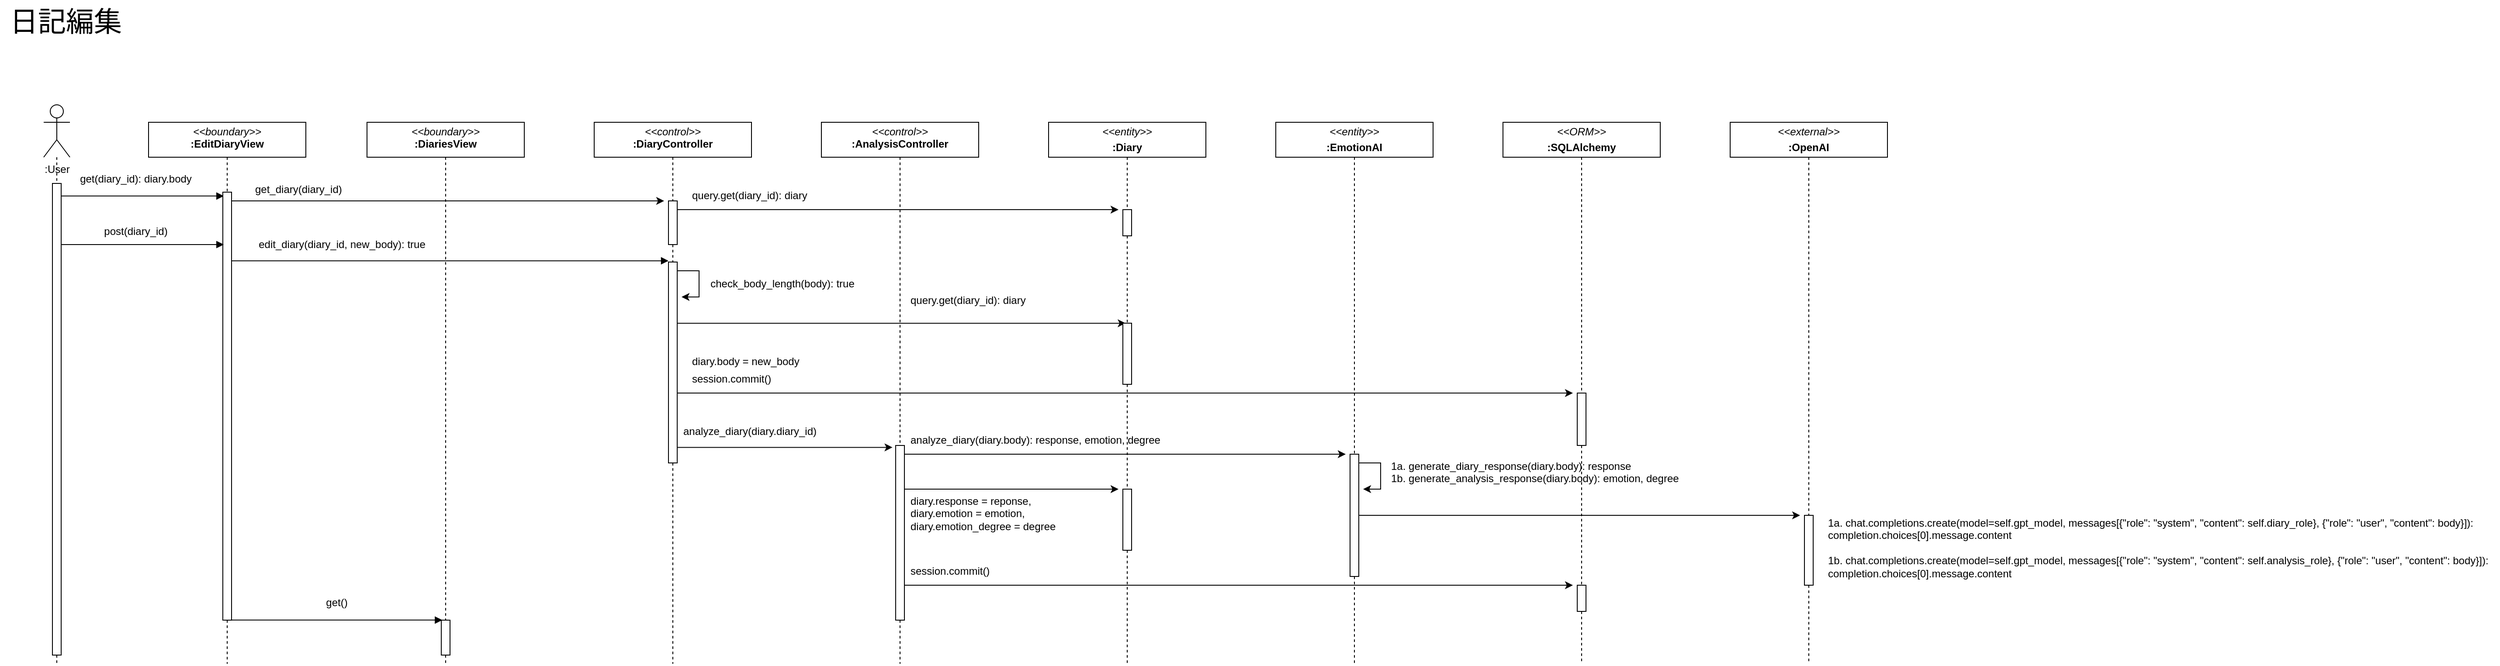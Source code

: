 <mxfile scale="5" border="10">
    <diagram id="Jwi4ZK6NefV9GYiuC1eN" name="基本フロー">
        <mxGraphModel dx="1444" dy="2579" grid="1" gridSize="10" guides="1" tooltips="1" connect="1" arrows="1" fold="1" page="1" pageScale="1" pageWidth="1169" pageHeight="827" background="#ffffff" math="0" shadow="0">
            <root>
                <mxCell id="0"/>
                <mxCell id="1" parent="0"/>
                <mxCell id="72" style="edgeStyle=none;html=1;endArrow=none;endFill=0;dashed=1;startArrow=none;" parent="1" source="81" edge="1">
                    <mxGeometry relative="1" as="geometry">
                        <mxPoint x="270" y="-880" as="targetPoint"/>
                    </mxGeometry>
                </mxCell>
                <mxCell id="38" value="&lt;p style=&quot;margin:0px;margin-top:4px;text-align:center;&quot;&gt;&lt;i&gt;&amp;lt;&amp;lt;boundary&amp;gt;&amp;gt;&lt;/i&gt;&lt;br&gt;&lt;b&gt;:EditDiaryView&lt;/b&gt;&lt;/p&gt;" style="verticalAlign=top;align=left;overflow=fill;fontSize=12;fontFamily=Helvetica;html=1;" parent="1" vertex="1">
                    <mxGeometry x="180" y="-1500" width="180" height="40" as="geometry"/>
                </mxCell>
                <mxCell id="73" style="edgeStyle=none;html=1;dashed=1;endArrow=none;endFill=0;startArrow=none;" parent="1" source="84" edge="1">
                    <mxGeometry relative="1" as="geometry">
                        <mxPoint x="520" y="-880" as="targetPoint"/>
                    </mxGeometry>
                </mxCell>
                <mxCell id="40" value="&lt;p style=&quot;margin:0px;margin-top:4px;text-align:center;&quot;&gt;&lt;i&gt;&amp;lt;&amp;lt;boundary&amp;gt;&amp;gt;&lt;/i&gt;&lt;br&gt;&lt;b&gt;:DiariesView&lt;/b&gt;&lt;/p&gt;" style="verticalAlign=top;align=left;overflow=fill;fontSize=12;fontFamily=Helvetica;html=1;" parent="1" vertex="1">
                    <mxGeometry x="430" y="-1500" width="180" height="40" as="geometry"/>
                </mxCell>
                <mxCell id="76" style="edgeStyle=none;html=1;dashed=1;endArrow=none;endFill=0;startArrow=none;" parent="1" source="78" edge="1">
                    <mxGeometry relative="1" as="geometry">
                        <mxPoint x="75.0" y="-880" as="targetPoint"/>
                    </mxGeometry>
                </mxCell>
                <mxCell id="52" value=":User" style="shape=umlActor;verticalLabelPosition=bottom;verticalAlign=top;html=1;outlineConnect=0;" parent="1" vertex="1">
                    <mxGeometry x="60" y="-1520" width="30" height="60" as="geometry"/>
                </mxCell>
                <mxCell id="74" style="edgeStyle=none;html=1;dashed=1;endArrow=none;endFill=0;startArrow=none;" parent="1" source="86" edge="1">
                    <mxGeometry relative="1" as="geometry">
                        <mxPoint x="780" y="-880" as="targetPoint"/>
                    </mxGeometry>
                </mxCell>
                <mxCell id="57" value="&lt;p style=&quot;margin:0px;margin-top:4px;text-align:center;&quot;&gt;&lt;i&gt;&amp;lt;&amp;lt;control&amp;gt;&amp;gt;&lt;/i&gt;&lt;br&gt;&lt;b&gt;:DiaryController&lt;/b&gt;&lt;/p&gt;" style="verticalAlign=top;align=left;overflow=fill;fontSize=12;fontFamily=Helvetica;html=1;" parent="1" vertex="1">
                    <mxGeometry x="690" y="-1500" width="180" height="40" as="geometry"/>
                </mxCell>
                <mxCell id="79" value="" style="edgeStyle=none;html=1;dashed=1;endArrow=none;endFill=0;" parent="1" source="52" target="78" edge="1">
                    <mxGeometry relative="1" as="geometry">
                        <mxPoint x="75.0" y="-880" as="targetPoint"/>
                        <mxPoint x="75" y="-1460" as="sourcePoint"/>
                    </mxGeometry>
                </mxCell>
                <mxCell id="89" style="edgeStyle=none;html=1;entryX=0.114;entryY=0.009;entryDx=0;entryDy=0;entryPerimeter=0;endArrow=block;endFill=1;" parent="1" source="78" target="81" edge="1">
                    <mxGeometry relative="1" as="geometry"/>
                </mxCell>
                <mxCell id="78" value="" style="html=1;points=[];perimeter=orthogonalPerimeter;" parent="1" vertex="1">
                    <mxGeometry x="70" y="-1430" width="10" height="540" as="geometry"/>
                </mxCell>
                <mxCell id="82" value="" style="edgeStyle=none;html=1;endArrow=none;endFill=0;dashed=1;" parent="1" source="38" target="81" edge="1">
                    <mxGeometry relative="1" as="geometry">
                        <mxPoint x="270" y="-880" as="targetPoint"/>
                        <mxPoint x="270" y="-1460" as="sourcePoint"/>
                    </mxGeometry>
                </mxCell>
                <mxCell id="90" style="edgeStyle=none;html=1;entryX=0;entryY=-0.006;entryDx=0;entryDy=0;entryPerimeter=0;endArrow=block;endFill=1;" parent="1" source="81" target="86" edge="1">
                    <mxGeometry relative="1" as="geometry"/>
                </mxCell>
                <mxCell id="107" style="edgeStyle=none;html=1;entryX=0.117;entryY=-0.003;entryDx=0;entryDy=0;entryPerimeter=0;endArrow=block;endFill=1;" parent="1" source="81" target="84" edge="1">
                    <mxGeometry relative="1" as="geometry"/>
                </mxCell>
                <mxCell id="158" style="edgeStyle=none;html=1;" parent="1" source="81" edge="1">
                    <mxGeometry relative="1" as="geometry">
                        <mxPoint x="770" y="-1410" as="targetPoint"/>
                    </mxGeometry>
                </mxCell>
                <mxCell id="81" value="" style="html=1;points=[];perimeter=orthogonalPerimeter;" parent="1" vertex="1">
                    <mxGeometry x="265" y="-1420" width="10" height="490" as="geometry"/>
                </mxCell>
                <mxCell id="83" value="" style="edgeStyle=none;html=1;dashed=1;endArrow=none;endFill=0;" parent="1" source="40" target="84" edge="1">
                    <mxGeometry relative="1" as="geometry">
                        <mxPoint x="520" y="-880.0" as="targetPoint"/>
                        <mxPoint x="520" y="-1460" as="sourcePoint"/>
                    </mxGeometry>
                </mxCell>
                <mxCell id="84" value="" style="html=1;points=[];perimeter=orthogonalPerimeter;" parent="1" vertex="1">
                    <mxGeometry x="515" y="-930" width="10" height="40" as="geometry"/>
                </mxCell>
                <mxCell id="85" value="" style="edgeStyle=none;html=1;dashed=1;endArrow=none;endFill=0;startArrow=none;" parent="1" source="156" target="86" edge="1">
                    <mxGeometry relative="1" as="geometry">
                        <mxPoint x="780" y="-880" as="targetPoint"/>
                        <mxPoint x="780" y="-1460" as="sourcePoint"/>
                    </mxGeometry>
                </mxCell>
                <mxCell id="122" style="edgeStyle=none;html=1;entryX=0.317;entryY=0.001;entryDx=0;entryDy=0;entryPerimeter=0;" parent="1" source="86" target="120" edge="1">
                    <mxGeometry relative="1" as="geometry"/>
                </mxCell>
                <mxCell id="128" style="edgeStyle=none;html=1;" parent="1" source="86" edge="1">
                    <mxGeometry relative="1" as="geometry">
                        <mxPoint x="1810" y="-1190" as="targetPoint"/>
                    </mxGeometry>
                </mxCell>
                <mxCell id="134" style="edgeStyle=none;html=1;entryX=-0.369;entryY=0.011;entryDx=0;entryDy=0;entryPerimeter=0;" parent="1" source="86" target="132" edge="1">
                    <mxGeometry relative="1" as="geometry"/>
                </mxCell>
                <mxCell id="86" value="" style="html=1;points=[];perimeter=orthogonalPerimeter;" parent="1" vertex="1">
                    <mxGeometry x="775" y="-1340" width="10" height="230" as="geometry"/>
                </mxCell>
                <mxCell id="100" value="get(diary_id): diary.body" style="text;html=1;align=center;verticalAlign=middle;resizable=0;points=[];autosize=1;strokeColor=none;fillColor=none;" parent="1" vertex="1">
                    <mxGeometry x="90" y="-1450" width="150" height="30" as="geometry"/>
                </mxCell>
                <mxCell id="101" style="edgeStyle=none;html=1;entryX=0.114;entryY=0.009;entryDx=0;entryDy=0;entryPerimeter=0;endArrow=block;endFill=1;" parent="1" edge="1">
                    <mxGeometry relative="1" as="geometry">
                        <mxPoint x="80" y="-1360" as="sourcePoint"/>
                        <mxPoint x="266.14" y="-1360" as="targetPoint"/>
                    </mxGeometry>
                </mxCell>
                <mxCell id="102" value="post(diary_id)" style="text;html=1;align=center;verticalAlign=middle;resizable=0;points=[];autosize=1;strokeColor=none;fillColor=none;" parent="1" vertex="1">
                    <mxGeometry x="115" y="-1390" width="100" height="30" as="geometry"/>
                </mxCell>
                <mxCell id="103" value="edit_diary(diary_id, new_body): true" style="text;html=1;align=center;verticalAlign=middle;resizable=0;points=[];autosize=1;strokeColor=none;fillColor=none;" parent="1" vertex="1">
                    <mxGeometry x="296" y="-1375" width="210" height="30" as="geometry"/>
                </mxCell>
                <mxCell id="108" value="get()" style="text;html=1;align=center;verticalAlign=middle;resizable=0;points=[];autosize=1;strokeColor=none;fillColor=none;" parent="1" vertex="1">
                    <mxGeometry x="370" y="-965" width="50" height="30" as="geometry"/>
                </mxCell>
                <mxCell id="109" value="&lt;p style=&quot;margin:0px;margin-top:4px;text-align:center;&quot;&gt;&lt;i&gt;&amp;lt;&amp;lt;control&amp;gt;&amp;gt;&lt;/i&gt;&lt;br&gt;&lt;b&gt;:AnalysisController&lt;/b&gt;&lt;/p&gt;" style="verticalAlign=top;align=left;overflow=fill;fontSize=12;fontFamily=Helvetica;html=1;" parent="1" vertex="1">
                    <mxGeometry x="950" y="-1500" width="180" height="40" as="geometry"/>
                </mxCell>
                <mxCell id="110" value="&lt;p style=&quot;margin:0px;margin-top:4px;text-align:center;&quot;&gt;&lt;i&gt;&amp;lt;&amp;lt;entity&lt;/i&gt;&lt;i style=&quot;background-color: initial;&quot;&gt;&amp;gt;&amp;gt;&lt;/i&gt;&lt;/p&gt;&lt;p style=&quot;margin:0px;margin-top:4px;text-align:center;&quot;&gt;&lt;b&gt;:Diary&lt;/b&gt;&lt;/p&gt;" style="verticalAlign=top;align=left;overflow=fill;fontSize=12;fontFamily=Helvetica;html=1;" parent="1" vertex="1">
                    <mxGeometry x="1210" y="-1500" width="180" height="40" as="geometry"/>
                </mxCell>
                <mxCell id="111" value="&lt;p style=&quot;margin:0px;margin-top:4px;text-align:center;&quot;&gt;&lt;i&gt;&amp;lt;&amp;lt;entity&lt;/i&gt;&lt;i style=&quot;background-color: initial;&quot;&gt;&amp;gt;&amp;gt;&lt;/i&gt;&lt;/p&gt;&lt;p style=&quot;margin:0px;margin-top:4px;text-align:center;&quot;&gt;&lt;b&gt;:EmotionAI&lt;/b&gt;&lt;/p&gt;" style="verticalAlign=top;align=left;overflow=fill;fontSize=12;fontFamily=Helvetica;html=1;" parent="1" vertex="1">
                    <mxGeometry x="1470" y="-1500" width="180" height="40" as="geometry"/>
                </mxCell>
                <mxCell id="112" value="" style="edgeStyle=none;html=1;dashed=1;endArrow=none;endFill=0;exitX=0.5;exitY=1;exitDx=0;exitDy=0;startArrow=none;" parent="1" source="132" edge="1">
                    <mxGeometry relative="1" as="geometry">
                        <mxPoint x="1040" y="-880" as="targetPoint"/>
                        <mxPoint x="1040.0" y="-1440" as="sourcePoint"/>
                    </mxGeometry>
                </mxCell>
                <mxCell id="113" value="" style="edgeStyle=none;html=1;dashed=1;endArrow=none;endFill=0;exitX=0.5;exitY=1;exitDx=0;exitDy=0;startArrow=none;" parent="1" source="147" edge="1">
                    <mxGeometry relative="1" as="geometry">
                        <mxPoint x="1300" y="-880" as="targetPoint"/>
                        <mxPoint x="1310" y="-1430" as="sourcePoint"/>
                    </mxGeometry>
                </mxCell>
                <mxCell id="114" value="" style="edgeStyle=none;html=1;dashed=1;endArrow=none;endFill=0;exitX=0.5;exitY=1;exitDx=0;exitDy=0;startArrow=none;" parent="1" source="136" edge="1">
                    <mxGeometry relative="1" as="geometry">
                        <mxPoint x="1560" y="-880" as="targetPoint"/>
                        <mxPoint x="1540" y="-1400" as="sourcePoint"/>
                    </mxGeometry>
                </mxCell>
                <mxCell id="115" value="&lt;p style=&quot;margin:0px;margin-top:4px;text-align:center;&quot;&gt;&lt;i&gt;&amp;lt;&amp;lt;external&lt;/i&gt;&lt;i style=&quot;background-color: initial;&quot;&gt;&amp;gt;&amp;gt;&lt;/i&gt;&lt;/p&gt;&lt;p style=&quot;margin:0px;margin-top:4px;text-align:center;&quot;&gt;&lt;b&gt;:OpenAI&lt;/b&gt;&lt;/p&gt;" style="verticalAlign=top;align=left;overflow=fill;fontSize=12;fontFamily=Helvetica;html=1;" parent="1" vertex="1">
                    <mxGeometry x="1990" y="-1500" width="180" height="40" as="geometry"/>
                </mxCell>
                <mxCell id="116" value="" style="edgeStyle=none;html=1;dashed=1;endArrow=none;endFill=0;exitX=0.5;exitY=1;exitDx=0;exitDy=0;startArrow=none;" parent="1" source="151" edge="1">
                    <mxGeometry relative="1" as="geometry">
                        <mxPoint x="1820" y="-880" as="targetPoint"/>
                        <mxPoint x="1770" y="-1420" as="sourcePoint"/>
                    </mxGeometry>
                </mxCell>
                <mxCell id="117" value="&lt;p style=&quot;margin:0px;margin-top:4px;text-align:center;&quot;&gt;&lt;i&gt;&amp;lt;&amp;lt;ORM&lt;/i&gt;&lt;i style=&quot;background-color: initial;&quot;&gt;&amp;gt;&amp;gt;&lt;/i&gt;&lt;/p&gt;&lt;p style=&quot;margin:0px;margin-top:4px;text-align:center;&quot;&gt;&lt;b&gt;:SQLAlchemy&lt;/b&gt;&lt;/p&gt;" style="verticalAlign=top;align=left;overflow=fill;fontSize=12;fontFamily=Helvetica;html=1;" parent="1" vertex="1">
                    <mxGeometry x="1730" y="-1500" width="180" height="40" as="geometry"/>
                </mxCell>
                <mxCell id="119" value="" style="edgeStyle=none;html=1;dashed=1;endArrow=none;endFill=0;exitX=0.5;exitY=1;exitDx=0;exitDy=0;startArrow=none;" parent="1" source="140" edge="1">
                    <mxGeometry relative="1" as="geometry">
                        <mxPoint x="2080" y="-880" as="targetPoint"/>
                        <mxPoint x="2100" y="-1420" as="sourcePoint"/>
                    </mxGeometry>
                </mxCell>
                <mxCell id="121" value="" style="edgeStyle=none;html=1;dashed=1;endArrow=none;endFill=0;exitX=0.5;exitY=1;exitDx=0;exitDy=0;startArrow=none;" parent="1" source="160" target="120" edge="1">
                    <mxGeometry relative="1" as="geometry">
                        <mxPoint x="1300" y="-880" as="targetPoint"/>
                        <mxPoint x="1300" y="-1460" as="sourcePoint"/>
                    </mxGeometry>
                </mxCell>
                <mxCell id="120" value="" style="html=1;points=[];perimeter=orthogonalPerimeter;" parent="1" vertex="1">
                    <mxGeometry x="1295" y="-1270" width="10" height="70" as="geometry"/>
                </mxCell>
                <mxCell id="123" style="edgeStyle=none;html=1;endArrow=classic;endFill=1;rounded=0;" parent="1" edge="1">
                    <mxGeometry relative="1" as="geometry">
                        <mxPoint x="790" y="-1300" as="targetPoint"/>
                        <Array as="points">
                            <mxPoint x="810" y="-1330"/>
                            <mxPoint x="810" y="-1300"/>
                        </Array>
                        <mxPoint x="785" y="-1330" as="sourcePoint"/>
                    </mxGeometry>
                </mxCell>
                <mxCell id="124" value="check_body_length(body): true" style="text;html=1;align=center;verticalAlign=middle;resizable=0;points=[];autosize=1;strokeColor=none;fillColor=none;" parent="1" vertex="1">
                    <mxGeometry x="810" y="-1330" width="190" height="30" as="geometry"/>
                </mxCell>
                <mxCell id="125" value="query.get(diary_id): diary" style="text;whiteSpace=wrap;html=1;" parent="1" vertex="1">
                    <mxGeometry x="1050" y="-1310" width="235" height="40" as="geometry"/>
                </mxCell>
                <mxCell id="127" value="" style="edgeStyle=none;html=1;dashed=1;endArrow=none;endFill=0;exitX=0.5;exitY=1;exitDx=0;exitDy=0;" parent="1" source="117" target="126" edge="1">
                    <mxGeometry relative="1" as="geometry">
                        <mxPoint x="1820" y="-880" as="targetPoint"/>
                        <mxPoint x="1820" y="-1460" as="sourcePoint"/>
                    </mxGeometry>
                </mxCell>
                <mxCell id="126" value="" style="html=1;points=[];perimeter=orthogonalPerimeter;" parent="1" vertex="1">
                    <mxGeometry x="1815" y="-1190" width="10" height="60" as="geometry"/>
                </mxCell>
                <mxCell id="131" value="session.commit()" style="text;whiteSpace=wrap;html=1;" parent="1" vertex="1">
                    <mxGeometry x="800" y="-1220" width="130" height="40" as="geometry"/>
                </mxCell>
                <mxCell id="133" value="" style="edgeStyle=none;html=1;dashed=1;endArrow=none;endFill=0;exitX=0.5;exitY=1;exitDx=0;exitDy=0;" parent="1" source="109" target="132" edge="1">
                    <mxGeometry relative="1" as="geometry">
                        <mxPoint x="1040" y="-880" as="targetPoint"/>
                        <mxPoint x="1040" y="-1460" as="sourcePoint"/>
                    </mxGeometry>
                </mxCell>
                <mxCell id="138" style="edgeStyle=none;html=1;" parent="1" source="132" edge="1">
                    <mxGeometry relative="1" as="geometry">
                        <mxPoint x="1550" y="-1120" as="targetPoint"/>
                    </mxGeometry>
                </mxCell>
                <mxCell id="149" style="edgeStyle=none;html=1;" parent="1" source="132" edge="1">
                    <mxGeometry relative="1" as="geometry">
                        <mxPoint x="1290" y="-1080" as="targetPoint"/>
                    </mxGeometry>
                </mxCell>
                <mxCell id="153" style="edgeStyle=none;html=1;" parent="1" source="132" edge="1">
                    <mxGeometry relative="1" as="geometry">
                        <mxPoint x="1810" y="-970" as="targetPoint"/>
                    </mxGeometry>
                </mxCell>
                <mxCell id="132" value="" style="html=1;points=[];perimeter=orthogonalPerimeter;" parent="1" vertex="1">
                    <mxGeometry x="1035" y="-1130" width="10" height="200" as="geometry"/>
                </mxCell>
                <mxCell id="135" value="analyze_diary(diary.diary_id)" style="text;whiteSpace=wrap;html=1;" parent="1" vertex="1">
                    <mxGeometry x="790" y="-1160" width="160" height="40" as="geometry"/>
                </mxCell>
                <mxCell id="137" value="" style="edgeStyle=none;html=1;dashed=1;endArrow=none;endFill=0;exitX=0.5;exitY=1;exitDx=0;exitDy=0;" parent="1" source="111" target="136" edge="1">
                    <mxGeometry relative="1" as="geometry">
                        <mxPoint x="1560" y="-880" as="targetPoint"/>
                        <mxPoint x="1560" y="-1460" as="sourcePoint"/>
                    </mxGeometry>
                </mxCell>
                <mxCell id="145" style="edgeStyle=none;html=1;" parent="1" source="136" edge="1">
                    <mxGeometry relative="1" as="geometry">
                        <mxPoint x="2070" y="-1050" as="targetPoint"/>
                    </mxGeometry>
                </mxCell>
                <mxCell id="136" value="" style="html=1;points=[];perimeter=orthogonalPerimeter;" parent="1" vertex="1">
                    <mxGeometry x="1555" y="-1120" width="10" height="140" as="geometry"/>
                </mxCell>
                <mxCell id="139" value="analyze_diary(diary.body): response, emotion, degree" style="text;whiteSpace=wrap;html=1;" parent="1" vertex="1">
                    <mxGeometry x="1050" y="-1150" width="310" height="40" as="geometry"/>
                </mxCell>
                <mxCell id="141" value="" style="edgeStyle=none;html=1;dashed=1;endArrow=none;endFill=0;exitX=0.5;exitY=1;exitDx=0;exitDy=0;" parent="1" source="115" target="140" edge="1">
                    <mxGeometry relative="1" as="geometry">
                        <mxPoint x="2080" y="-880" as="targetPoint"/>
                        <mxPoint x="2080" y="-1460" as="sourcePoint"/>
                    </mxGeometry>
                </mxCell>
                <mxCell id="140" value="" style="html=1;points=[];perimeter=orthogonalPerimeter;" parent="1" vertex="1">
                    <mxGeometry x="2075" y="-1050" width="10" height="80" as="geometry"/>
                </mxCell>
                <mxCell id="143" value="1a. generate_diary_response(diary.body): response&lt;br&gt;1b. generate_analysis_response(diary.body): emotion, degree" style="text;whiteSpace=wrap;html=1;" parent="1" vertex="1">
                    <mxGeometry x="1600" y="-1120" width="340" height="40" as="geometry"/>
                </mxCell>
                <mxCell id="144" style="edgeStyle=none;html=1;endArrow=classic;endFill=1;rounded=0;" parent="1" edge="1">
                    <mxGeometry relative="1" as="geometry">
                        <mxPoint x="1570" y="-1080" as="targetPoint"/>
                        <Array as="points">
                            <mxPoint x="1590" y="-1110"/>
                            <mxPoint x="1590" y="-1080"/>
                        </Array>
                        <mxPoint x="1565" y="-1110" as="sourcePoint"/>
                    </mxGeometry>
                </mxCell>
                <mxCell id="146" value="1a. chat.completions.create(model=self.gpt_model, messages[{&quot;role&quot;: &quot;system&quot;, &quot;content&quot;: self.diary_role}, {&quot;role&quot;: &quot;user&quot;, &quot;content&quot;: body}]):&amp;nbsp;&lt;br&gt;completion.choices[0].message.content&lt;br&gt;&lt;br&gt;1b. chat.completions.create(model=self.gpt_model, messages[{&quot;role&quot;: &quot;system&quot;, &quot;content&quot;: self.analysis_role}, {&quot;role&quot;: &quot;user&quot;, &quot;content&quot;: body}]):&amp;nbsp;&lt;br style=&quot;border-color: var(--border-color);&quot;&gt;completion.choices[0].message.content" style="text;whiteSpace=wrap;html=1;" parent="1" vertex="1">
                    <mxGeometry x="2100" y="-1055" width="770" height="120" as="geometry"/>
                </mxCell>
                <mxCell id="148" value="" style="edgeStyle=none;html=1;dashed=1;endArrow=none;endFill=0;exitX=0.5;exitY=1;exitDx=0;exitDy=0;startArrow=none;" parent="1" source="120" target="147" edge="1">
                    <mxGeometry relative="1" as="geometry">
                        <mxPoint x="1300" y="-880" as="targetPoint"/>
                        <mxPoint x="1300" y="-1200" as="sourcePoint"/>
                    </mxGeometry>
                </mxCell>
                <mxCell id="147" value="" style="html=1;points=[];perimeter=orthogonalPerimeter;" parent="1" vertex="1">
                    <mxGeometry x="1295" y="-1080" width="10" height="70" as="geometry"/>
                </mxCell>
                <mxCell id="150" value="diary.response = reponse, &lt;br&gt;diary.emotion = emotion, &lt;br&gt;diary.emotion_degree = degree" style="text;whiteSpace=wrap;html=1;" parent="1" vertex="1">
                    <mxGeometry x="1050" y="-1080" width="235" height="40" as="geometry"/>
                </mxCell>
                <mxCell id="152" value="" style="edgeStyle=none;html=1;dashed=1;endArrow=none;endFill=0;exitX=0.5;exitY=1;exitDx=0;exitDy=0;startArrow=none;" parent="1" source="126" target="151" edge="1">
                    <mxGeometry relative="1" as="geometry">
                        <mxPoint x="1820" y="-880" as="targetPoint"/>
                        <mxPoint x="1820" y="-1130" as="sourcePoint"/>
                    </mxGeometry>
                </mxCell>
                <mxCell id="151" value="" style="html=1;points=[];perimeter=orthogonalPerimeter;" parent="1" vertex="1">
                    <mxGeometry x="1815" y="-970" width="10" height="30" as="geometry"/>
                </mxCell>
                <mxCell id="154" value="session.commit()" style="text;whiteSpace=wrap;html=1;" parent="1" vertex="1">
                    <mxGeometry x="1050" y="-1000" width="130" height="40" as="geometry"/>
                </mxCell>
                <mxCell id="155" value="日記編集" style="text;html=1;align=center;verticalAlign=middle;resizable=0;points=[];autosize=1;strokeColor=none;fillColor=none;fontSize=32;" parent="1" vertex="1">
                    <mxGeometry x="10" y="-1640" width="150" height="50" as="geometry"/>
                </mxCell>
                <mxCell id="157" value="" style="edgeStyle=none;html=1;dashed=1;endArrow=none;endFill=0;" parent="1" source="57" target="156" edge="1">
                    <mxGeometry relative="1" as="geometry">
                        <mxPoint x="780" y="-1340" as="targetPoint"/>
                        <mxPoint x="780" y="-1460" as="sourcePoint"/>
                    </mxGeometry>
                </mxCell>
                <mxCell id="162" style="edgeStyle=none;html=1;" parent="1" source="156" edge="1">
                    <mxGeometry relative="1" as="geometry">
                        <mxPoint x="1290" y="-1400" as="targetPoint"/>
                    </mxGeometry>
                </mxCell>
                <mxCell id="156" value="" style="html=1;points=[];perimeter=orthogonalPerimeter;" parent="1" vertex="1">
                    <mxGeometry x="775" y="-1410" width="10" height="50" as="geometry"/>
                </mxCell>
                <mxCell id="159" value="get_diary(diary_id)" style="text;whiteSpace=wrap;html=1;" parent="1" vertex="1">
                    <mxGeometry x="300" y="-1437" width="130" height="40" as="geometry"/>
                </mxCell>
                <mxCell id="161" value="" style="edgeStyle=none;html=1;dashed=1;endArrow=none;endFill=0;exitX=0.5;exitY=1;exitDx=0;exitDy=0;" parent="1" source="110" target="160" edge="1">
                    <mxGeometry relative="1" as="geometry">
                        <mxPoint x="1300" y="-1270" as="targetPoint"/>
                        <mxPoint x="1300" y="-1460" as="sourcePoint"/>
                    </mxGeometry>
                </mxCell>
                <mxCell id="160" value="" style="html=1;points=[];perimeter=orthogonalPerimeter;" parent="1" vertex="1">
                    <mxGeometry x="1295" y="-1400" width="10" height="30" as="geometry"/>
                </mxCell>
                <mxCell id="163" value="query.get(diary_id): diary" style="text;whiteSpace=wrap;html=1;" parent="1" vertex="1">
                    <mxGeometry x="800" y="-1430" width="150" height="40" as="geometry"/>
                </mxCell>
                <mxCell id="164" value="diary.body = new_body" style="text;whiteSpace=wrap;html=1;" parent="1" vertex="1">
                    <mxGeometry x="800" y="-1240" width="235" height="40" as="geometry"/>
                </mxCell>
            </root>
        </mxGraphModel>
    </diagram>
</mxfile>